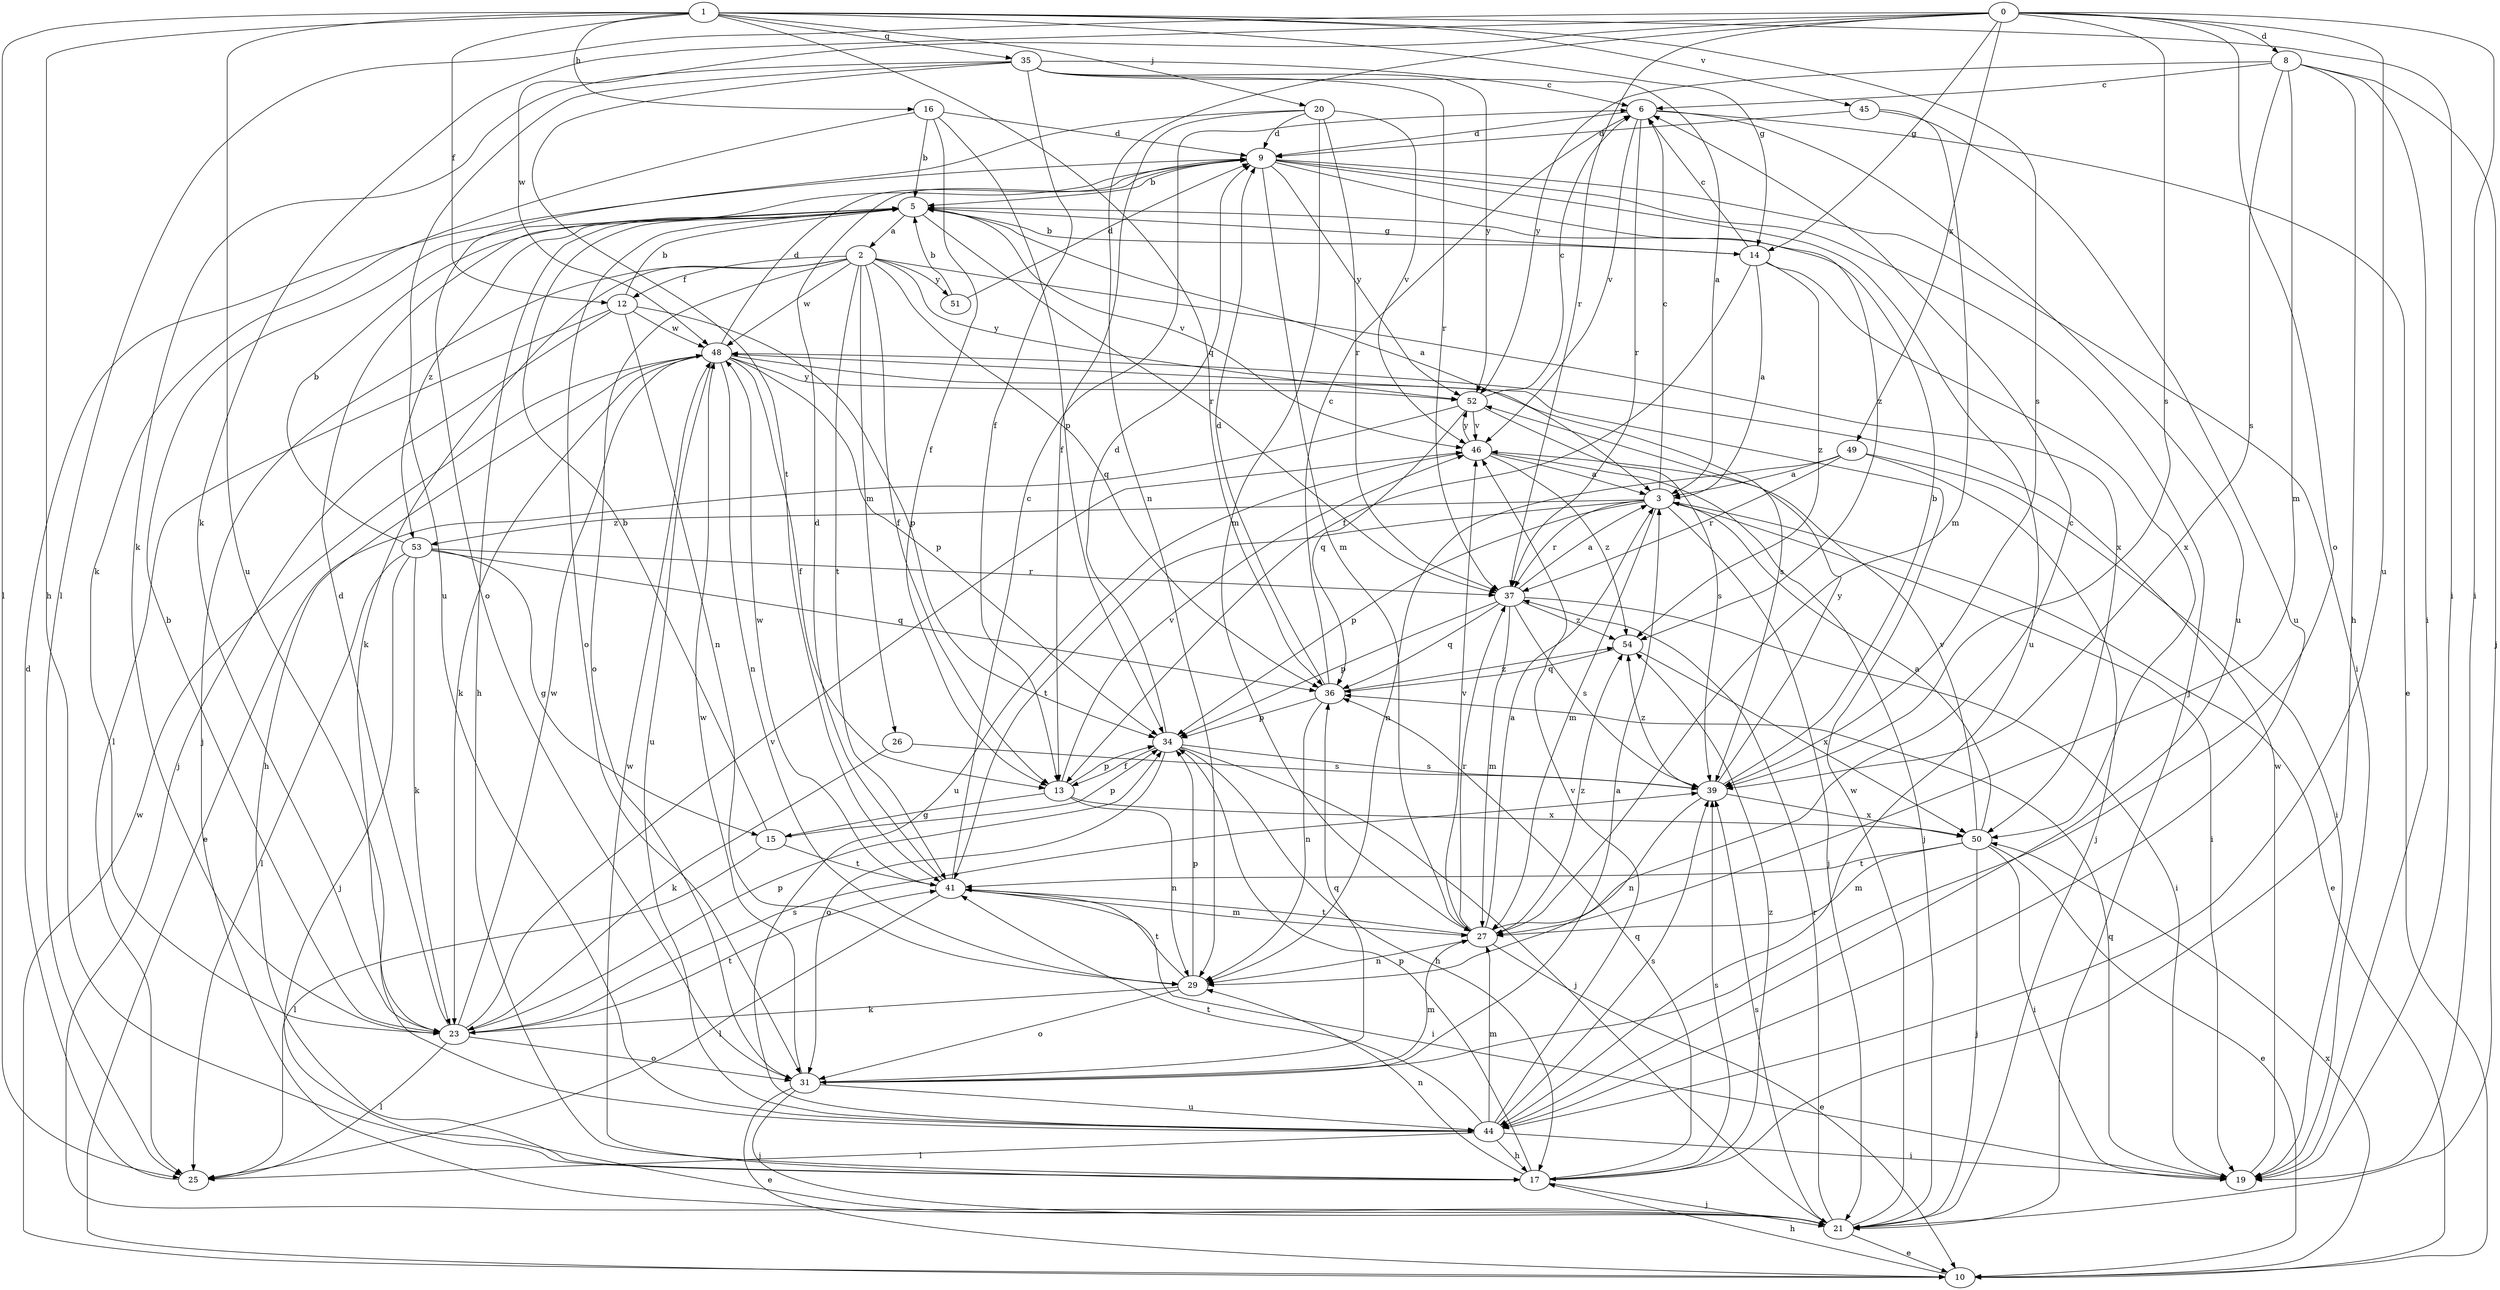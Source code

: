 strict digraph  {
0;
1;
2;
3;
5;
6;
8;
9;
10;
12;
13;
14;
15;
16;
17;
19;
20;
21;
23;
25;
26;
27;
29;
31;
34;
35;
36;
37;
39;
41;
44;
45;
46;
48;
49;
50;
51;
52;
53;
54;
0 -> 8  [label=d];
0 -> 14  [label=g];
0 -> 19  [label=i];
0 -> 23  [label=k];
0 -> 25  [label=l];
0 -> 29  [label=n];
0 -> 31  [label=o];
0 -> 37  [label=r];
0 -> 39  [label=s];
0 -> 44  [label=u];
0 -> 48  [label=w];
0 -> 49  [label=x];
1 -> 12  [label=f];
1 -> 14  [label=g];
1 -> 16  [label=h];
1 -> 17  [label=h];
1 -> 19  [label=i];
1 -> 20  [label=j];
1 -> 25  [label=l];
1 -> 35  [label=q];
1 -> 36  [label=q];
1 -> 39  [label=s];
1 -> 44  [label=u];
1 -> 45  [label=v];
2 -> 12  [label=f];
2 -> 13  [label=f];
2 -> 21  [label=j];
2 -> 23  [label=k];
2 -> 26  [label=m];
2 -> 31  [label=o];
2 -> 36  [label=q];
2 -> 41  [label=t];
2 -> 48  [label=w];
2 -> 50  [label=x];
2 -> 51  [label=y];
2 -> 52  [label=y];
3 -> 6  [label=c];
3 -> 10  [label=e];
3 -> 19  [label=i];
3 -> 21  [label=j];
3 -> 27  [label=m];
3 -> 34  [label=p];
3 -> 37  [label=r];
3 -> 41  [label=t];
3 -> 53  [label=z];
5 -> 2  [label=a];
5 -> 3  [label=a];
5 -> 14  [label=g];
5 -> 17  [label=h];
5 -> 31  [label=o];
5 -> 37  [label=r];
5 -> 46  [label=v];
5 -> 53  [label=z];
6 -> 9  [label=d];
6 -> 10  [label=e];
6 -> 37  [label=r];
6 -> 44  [label=u];
6 -> 46  [label=v];
8 -> 6  [label=c];
8 -> 17  [label=h];
8 -> 19  [label=i];
8 -> 21  [label=j];
8 -> 27  [label=m];
8 -> 39  [label=s];
8 -> 52  [label=y];
9 -> 5  [label=b];
9 -> 19  [label=i];
9 -> 21  [label=j];
9 -> 27  [label=m];
9 -> 44  [label=u];
9 -> 52  [label=y];
9 -> 54  [label=z];
10 -> 17  [label=h];
10 -> 48  [label=w];
10 -> 50  [label=x];
12 -> 5  [label=b];
12 -> 21  [label=j];
12 -> 25  [label=l];
12 -> 29  [label=n];
12 -> 34  [label=p];
12 -> 48  [label=w];
13 -> 15  [label=g];
13 -> 29  [label=n];
13 -> 34  [label=p];
13 -> 46  [label=v];
13 -> 50  [label=x];
14 -> 3  [label=a];
14 -> 5  [label=b];
14 -> 6  [label=c];
14 -> 13  [label=f];
14 -> 50  [label=x];
14 -> 54  [label=z];
15 -> 5  [label=b];
15 -> 25  [label=l];
15 -> 34  [label=p];
15 -> 41  [label=t];
16 -> 5  [label=b];
16 -> 9  [label=d];
16 -> 13  [label=f];
16 -> 23  [label=k];
16 -> 34  [label=p];
17 -> 21  [label=j];
17 -> 29  [label=n];
17 -> 34  [label=p];
17 -> 36  [label=q];
17 -> 39  [label=s];
17 -> 48  [label=w];
17 -> 54  [label=z];
19 -> 36  [label=q];
19 -> 48  [label=w];
20 -> 9  [label=d];
20 -> 13  [label=f];
20 -> 27  [label=m];
20 -> 31  [label=o];
20 -> 37  [label=r];
20 -> 46  [label=v];
21 -> 10  [label=e];
21 -> 37  [label=r];
21 -> 39  [label=s];
21 -> 48  [label=w];
23 -> 5  [label=b];
23 -> 9  [label=d];
23 -> 25  [label=l];
23 -> 31  [label=o];
23 -> 34  [label=p];
23 -> 39  [label=s];
23 -> 41  [label=t];
23 -> 46  [label=v];
23 -> 48  [label=w];
25 -> 9  [label=d];
26 -> 23  [label=k];
26 -> 39  [label=s];
27 -> 3  [label=a];
27 -> 6  [label=c];
27 -> 10  [label=e];
27 -> 29  [label=n];
27 -> 37  [label=r];
27 -> 41  [label=t];
27 -> 46  [label=v];
27 -> 54  [label=z];
29 -> 23  [label=k];
29 -> 31  [label=o];
29 -> 34  [label=p];
29 -> 41  [label=t];
31 -> 3  [label=a];
31 -> 10  [label=e];
31 -> 21  [label=j];
31 -> 27  [label=m];
31 -> 36  [label=q];
31 -> 44  [label=u];
31 -> 48  [label=w];
34 -> 9  [label=d];
34 -> 13  [label=f];
34 -> 17  [label=h];
34 -> 21  [label=j];
34 -> 31  [label=o];
34 -> 39  [label=s];
35 -> 3  [label=a];
35 -> 6  [label=c];
35 -> 13  [label=f];
35 -> 23  [label=k];
35 -> 37  [label=r];
35 -> 41  [label=t];
35 -> 44  [label=u];
35 -> 52  [label=y];
36 -> 6  [label=c];
36 -> 9  [label=d];
36 -> 29  [label=n];
36 -> 34  [label=p];
36 -> 54  [label=z];
37 -> 3  [label=a];
37 -> 19  [label=i];
37 -> 27  [label=m];
37 -> 34  [label=p];
37 -> 36  [label=q];
37 -> 39  [label=s];
37 -> 54  [label=z];
39 -> 5  [label=b];
39 -> 29  [label=n];
39 -> 50  [label=x];
39 -> 52  [label=y];
39 -> 54  [label=z];
41 -> 6  [label=c];
41 -> 9  [label=d];
41 -> 19  [label=i];
41 -> 25  [label=l];
41 -> 27  [label=m];
41 -> 48  [label=w];
44 -> 17  [label=h];
44 -> 19  [label=i];
44 -> 25  [label=l];
44 -> 27  [label=m];
44 -> 39  [label=s];
44 -> 41  [label=t];
44 -> 46  [label=v];
45 -> 9  [label=d];
45 -> 27  [label=m];
45 -> 44  [label=u];
46 -> 3  [label=a];
46 -> 21  [label=j];
46 -> 44  [label=u];
46 -> 52  [label=y];
46 -> 54  [label=z];
48 -> 9  [label=d];
48 -> 13  [label=f];
48 -> 17  [label=h];
48 -> 23  [label=k];
48 -> 29  [label=n];
48 -> 34  [label=p];
48 -> 39  [label=s];
48 -> 44  [label=u];
48 -> 52  [label=y];
49 -> 3  [label=a];
49 -> 19  [label=i];
49 -> 21  [label=j];
49 -> 29  [label=n];
49 -> 37  [label=r];
50 -> 3  [label=a];
50 -> 10  [label=e];
50 -> 19  [label=i];
50 -> 21  [label=j];
50 -> 27  [label=m];
50 -> 41  [label=t];
50 -> 46  [label=v];
51 -> 5  [label=b];
51 -> 9  [label=d];
52 -> 6  [label=c];
52 -> 10  [label=e];
52 -> 36  [label=q];
52 -> 39  [label=s];
52 -> 46  [label=v];
53 -> 5  [label=b];
53 -> 15  [label=g];
53 -> 21  [label=j];
53 -> 23  [label=k];
53 -> 25  [label=l];
53 -> 36  [label=q];
53 -> 37  [label=r];
54 -> 36  [label=q];
54 -> 50  [label=x];
}
